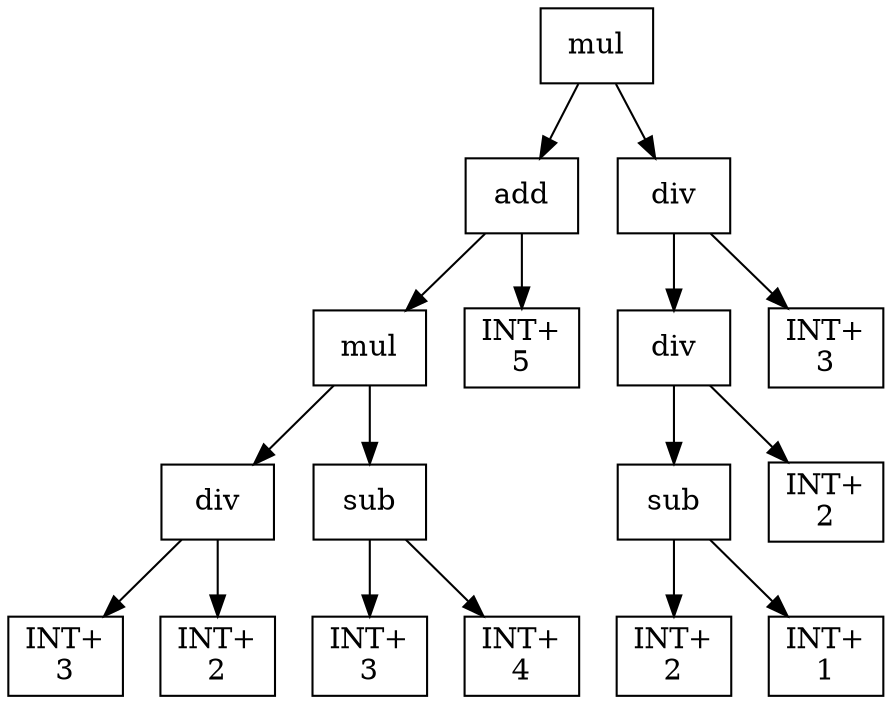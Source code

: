 digraph expr {
  node [shape=box];
  n1 [label="mul"];
  n2 [label="add"];
  n3 [label="mul"];
  n4 [label="div"];
  n5 [label="INT+\n3"];
  n6 [label="INT+\n2"];
  n4 -> n5;
  n4 -> n6;
  n7 [label="sub"];
  n8 [label="INT+\n3"];
  n9 [label="INT+\n4"];
  n7 -> n8;
  n7 -> n9;
  n3 -> n4;
  n3 -> n7;
  n10 [label="INT+\n5"];
  n2 -> n3;
  n2 -> n10;
  n11 [label="div"];
  n12 [label="div"];
  n13 [label="sub"];
  n14 [label="INT+\n2"];
  n15 [label="INT+\n1"];
  n13 -> n14;
  n13 -> n15;
  n16 [label="INT+\n2"];
  n12 -> n13;
  n12 -> n16;
  n17 [label="INT+\n3"];
  n11 -> n12;
  n11 -> n17;
  n1 -> n2;
  n1 -> n11;
}